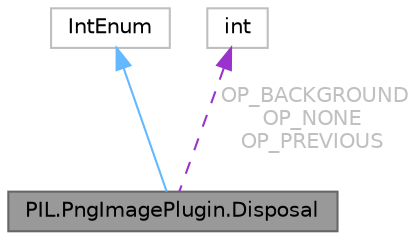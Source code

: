 digraph "PIL.PngImagePlugin.Disposal"
{
 // LATEX_PDF_SIZE
  bgcolor="transparent";
  edge [fontname=Helvetica,fontsize=10,labelfontname=Helvetica,labelfontsize=10];
  node [fontname=Helvetica,fontsize=10,shape=box,height=0.2,width=0.4];
  Node1 [id="Node000001",label="PIL.PngImagePlugin.Disposal",height=0.2,width=0.4,color="gray40", fillcolor="grey60", style="filled", fontcolor="black",tooltip=" "];
  Node2 -> Node1 [id="edge1_Node000001_Node000002",dir="back",color="steelblue1",style="solid",tooltip=" "];
  Node2 [id="Node000002",label="IntEnum",height=0.2,width=0.4,color="grey75", fillcolor="white", style="filled",URL="$db/dfc/classIntEnum.html",tooltip=" "];
  Node3 -> Node1 [id="edge2_Node000001_Node000003",dir="back",color="darkorchid3",style="dashed",tooltip=" ",label=" OP_BACKGROUND\nOP_NONE\nOP_PREVIOUS",fontcolor="grey" ];
  Node3 [id="Node000003",label="int",height=0.2,width=0.4,color="grey75", fillcolor="white", style="filled",tooltip=" "];
}
